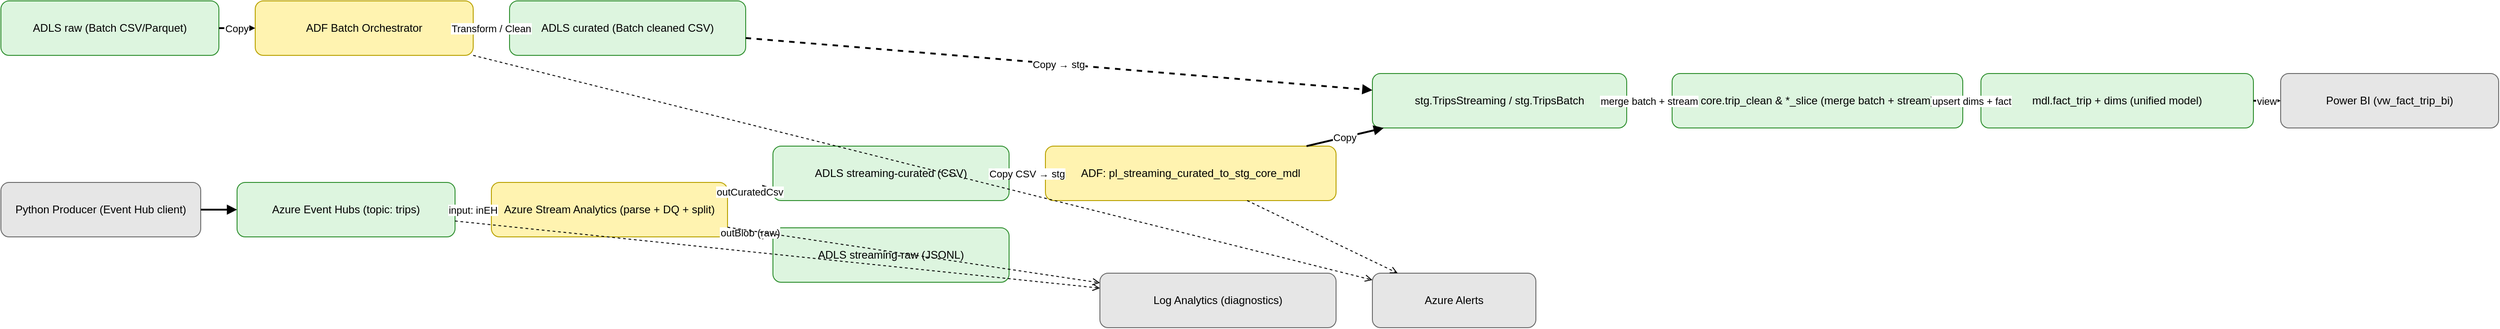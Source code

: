 <?xml version="1.0" encoding="UTF-8"?>
<mxfile type="device" version="22.0.8">
  <diagram name="Batch + Streaming ELT Architecture">
    <mxGraphModel dx="1440" dy="768" grid="1" gridSize="10" guides="1" tooltips="1" connect="1" arrows="1" fold="1" page="1" pageScale="1" pageWidth="1920" pageHeight="1080" math="0" shadow="0">
      <root>
        <mxCell id="0"/>
        <mxCell id="1" parent="0"/>

        <!-- Batch Sources -->
        <mxCell id="raw_batch" parent="1" value="ADLS raw (Batch CSV/Parquet)" style="rounded=1;whiteSpace=wrap;html=1;fillColor=#ddf5df;strokeColor=#2f8f2f;" vertex="1">
          <mxGeometry x="40" y="100" width="240" height="60" as="geometry"/>
        </mxCell>
        <!-- Streaming Producer -->
        <mxCell id="producer" parent="1" value="Python Producer (Event Hub client)" style="rounded=1;whiteSpace=wrap;html=1;fillColor=#e6e6e6;strokeColor=#6b6b6b;" vertex="1">
          <mxGeometry x="40" y="300" width="220" height="60" as="geometry"/>
        </mxCell>

        <!-- Event Hub -->
        <mxCell id="eventhub" parent="1" value="Azure Event Hubs (topic: trips)" style="rounded=1;whiteSpace=wrap;html=1;fillColor=#ddf5df;strokeColor=#2f8f2f;" vertex="1">
          <mxGeometry x="300" y="300" width="240" height="60" as="geometry"/>
        </mxCell>

        <!-- ADF Batch -->
        <mxCell id="adf_batch" parent="1" value="ADF Batch Orchestrator" style="rounded=1;whiteSpace=wrap;html=1;fillColor=#fff3b0;strokeColor=#b9a100;" vertex="1">
          <mxGeometry x="320" y="100" width="240" height="60" as="geometry"/>
        </mxCell>

        <!-- ASA -->
        <mxCell id="asa" parent="1" value="Azure Stream Analytics (parse + DQ + split)" style="rounded=1;whiteSpace=wrap;html=1;fillColor=#fff3b0;strokeColor=#b9a100;" vertex="1">
          <mxGeometry x="580" y="300" width="260" height="60" as="geometry"/>
        </mxCell>

        <!-- ADLS Curated Layers -->
        <mxCell id="curated_batch" parent="1" value="ADLS curated (Batch cleaned CSV)" style="rounded=1;whiteSpace=wrap;html=1;fillColor=#ddf5df;strokeColor=#2f8f2f;" vertex="1">
          <mxGeometry x="600" y="100" width="260" height="60" as="geometry"/>
        </mxCell>
        <mxCell id="curated_stream" parent="1" value="ADLS streaming-curated (CSV)" style="rounded=1;whiteSpace=wrap;html=1;fillColor=#ddf5df;strokeColor=#2f8f2f;" vertex="1">
          <mxGeometry x="890" y="260" width="260" height="60" as="geometry"/>
        </mxCell>
        <mxCell id="raw_stream" parent="1" value="ADLS streaming-raw (JSONL)" style="rounded=1;whiteSpace=wrap;html=1;fillColor=#ddf5df;strokeColor=#2f8f2f;" vertex="1">
          <mxGeometry x="890" y="350" width="260" height="60" as="geometry"/>
        </mxCell>

        <!-- ADF Streaming -->
        <mxCell id="adf_stream" parent="1" value="ADF: pl_streaming_curated_to_stg_core_mdl" style="rounded=1;whiteSpace=wrap;html=1;fillColor=#fff3b0;strokeColor=#b9a100;" vertex="1">
          <mxGeometry x="1190" y="260" width="320" height="60" as="geometry"/>
        </mxCell>

        <!-- Synapse Layers -->
        <mxCell id="stg" parent="1" value="stg.TripsStreaming / stg.TripsBatch" style="rounded=1;whiteSpace=wrap;html=1;fillColor=#ddf5df;strokeColor=#2f8f2f;" vertex="1">
          <mxGeometry x="1550" y="180" width="280" height="60" as="geometry"/>
        </mxCell>
        <mxCell id="core" parent="1" value="core.trip_clean &amp; *_slice (merge batch + stream)" style="rounded=1;whiteSpace=wrap;html=1;fillColor=#ddf5df;strokeColor=#2f8f2f;" vertex="1">
          <mxGeometry x="1880" y="180" width="320" height="60" as="geometry"/>
        </mxCell>
        <mxCell id="mdl" parent="1" value="mdl.fact_trip + dims (unified model)" style="rounded=1;whiteSpace=wrap;html=1;fillColor=#ddf5df;strokeColor=#2f8f2f;" vertex="1">
          <mxGeometry x="2220" y="180" width="300" height="60" as="geometry"/>
        </mxCell>

        <!-- Power BI -->
        <mxCell id="pbi" parent="1" value="Power BI (vw_fact_trip_bi)" style="rounded=1;whiteSpace=wrap;html=1;fillColor=#e6e6e6;strokeColor=#6b6b6b;" vertex="1">
          <mxGeometry x="2550" y="180" width="240" height="60" as="geometry"/>
        </mxCell>

        <!-- Monitoring -->
        <mxCell id="loganalytics" parent="1" value="Log Analytics (diagnostics)" style="rounded=1;whiteSpace=wrap;html=1;fillColor=#e6e6e6;strokeColor=#6b6b6b;" vertex="1">
          <mxGeometry x="1250" y="400" width="260" height="60" as="geometry"/>
        </mxCell>
        <mxCell id="alerts" parent="1" value="Azure Alerts" style="rounded=1;whiteSpace=wrap;html=1;fillColor=#e6e6e6;strokeColor=#6b6b6b;" vertex="1">
          <mxGeometry x="1550" y="400" width="180" height="60" as="geometry"/>
        </mxCell>

        <!-- Batch Edges (dashed) -->
        <mxCell id="b1" parent="1" value="Copy" edge="1" source="raw_batch" target="adf_batch" style="endArrow=block;strokeWidth=2;dashed=1;">
          <mxGeometry relative="1" as="geometry"/>
        </mxCell>
        <mxCell id="b2" parent="1" value="Transform / Clean" edge="1" source="adf_batch" target="curated_batch" style="endArrow=block;strokeWidth=2;dashed=1;">
          <mxGeometry relative="1" as="geometry"/>
        </mxCell>
        <mxCell id="b3" parent="1" value="Copy → stg" edge="1" source="curated_batch" target="stg" style="endArrow=block;strokeWidth=2;dashed=1;">
          <mxGeometry relative="1" as="geometry"/>
        </mxCell>

        <!-- Streaming Edges (solid) -->
        <mxCell id="s1" parent="1" edge="1" source="producer" target="eventhub" style="endArrow=block;strokeWidth=2;">
          <mxGeometry relative="1" as="geometry"/>
        </mxCell>
        <mxCell id="s2" parent="1" value="input: inEH" edge="1" source="eventhub" target="asa" style="endArrow=block;strokeWidth=2;">
          <mxGeometry relative="1" as="geometry"/>
        </mxCell>
        <mxCell id="s3" parent="1" value="outCuratedCsv" edge="1" source="asa" target="curated_stream" style="endArrow=block;strokeWidth=2;">
          <mxGeometry relative="1" as="geometry"/>
        </mxCell>
        <mxCell id="s4" parent="1" value="outBlob (raw)" edge="1" source="asa" target="raw_stream" style="endArrow=block;strokeWidth=2;">
          <mxGeometry relative="1" as="geometry"/>
        </mxCell>
        <mxCell id="s5" parent="1" value="Copy CSV → stg" edge="1" source="curated_stream" target="adf_stream" style="endArrow=block;strokeWidth=2;">
          <mxGeometry relative="1" as="geometry"/>
        </mxCell>
        <mxCell id="s6" parent="1" value="Copy" edge="1" source="adf_stream" target="stg" style="endArrow=block;strokeWidth=2;">
          <mxGeometry relative="1" as="geometry"/>
        </mxCell>
        <mxCell id="s7" parent="1" value="merge batch + stream" edge="1" source="stg" target="core" style="endArrow=block;strokeWidth=2;">
          <mxGeometry relative="1" as="geometry"/>
        </mxCell>
        <mxCell id="s8" parent="1" value="upsert dims + fact" edge="1" source="core" target="mdl" style="endArrow=block;strokeWidth=2;">
          <mxGeometry relative="1" as="geometry"/>
        </mxCell>
        <mxCell id="s9" parent="1" value="view" edge="1" source="mdl" target="pbi" style="endArrow=block;strokeWidth=2;">
          <mxGeometry relative="1" as="geometry"/>
        </mxCell>

        <!-- Monitoring Edges -->
        <mxCell id="m1" parent="1" edge="1" source="asa" target="loganalytics" style="endArrow=open;dashed=1;strokeWidth=1;">
          <mxGeometry relative="1" as="geometry"/>
        </mxCell>
        <mxCell id="m2" parent="1" edge="1" source="eventhub" target="loganalytics" style="endArrow=open;dashed=1;strokeWidth=1;">
          <mxGeometry relative="1" as="geometry"/>
        </mxCell>
        <mxCell id="m3" parent="1" edge="1" source="adf_batch" target="alerts" style="endArrow=open;dashed=1;strokeWidth=1;">
          <mxGeometry relative="1" as="geometry"/>
        </mxCell>
        <mxCell id="m4" parent="1" edge="1" source="adf_stream" target="alerts" style="endArrow=open;dashed=1;strokeWidth=1;">
          <mxGeometry relative="1" as="geometry"/>
        </mxCell>
      </root>
    </mxGraphModel>
  </diagram>
</mxfile>
